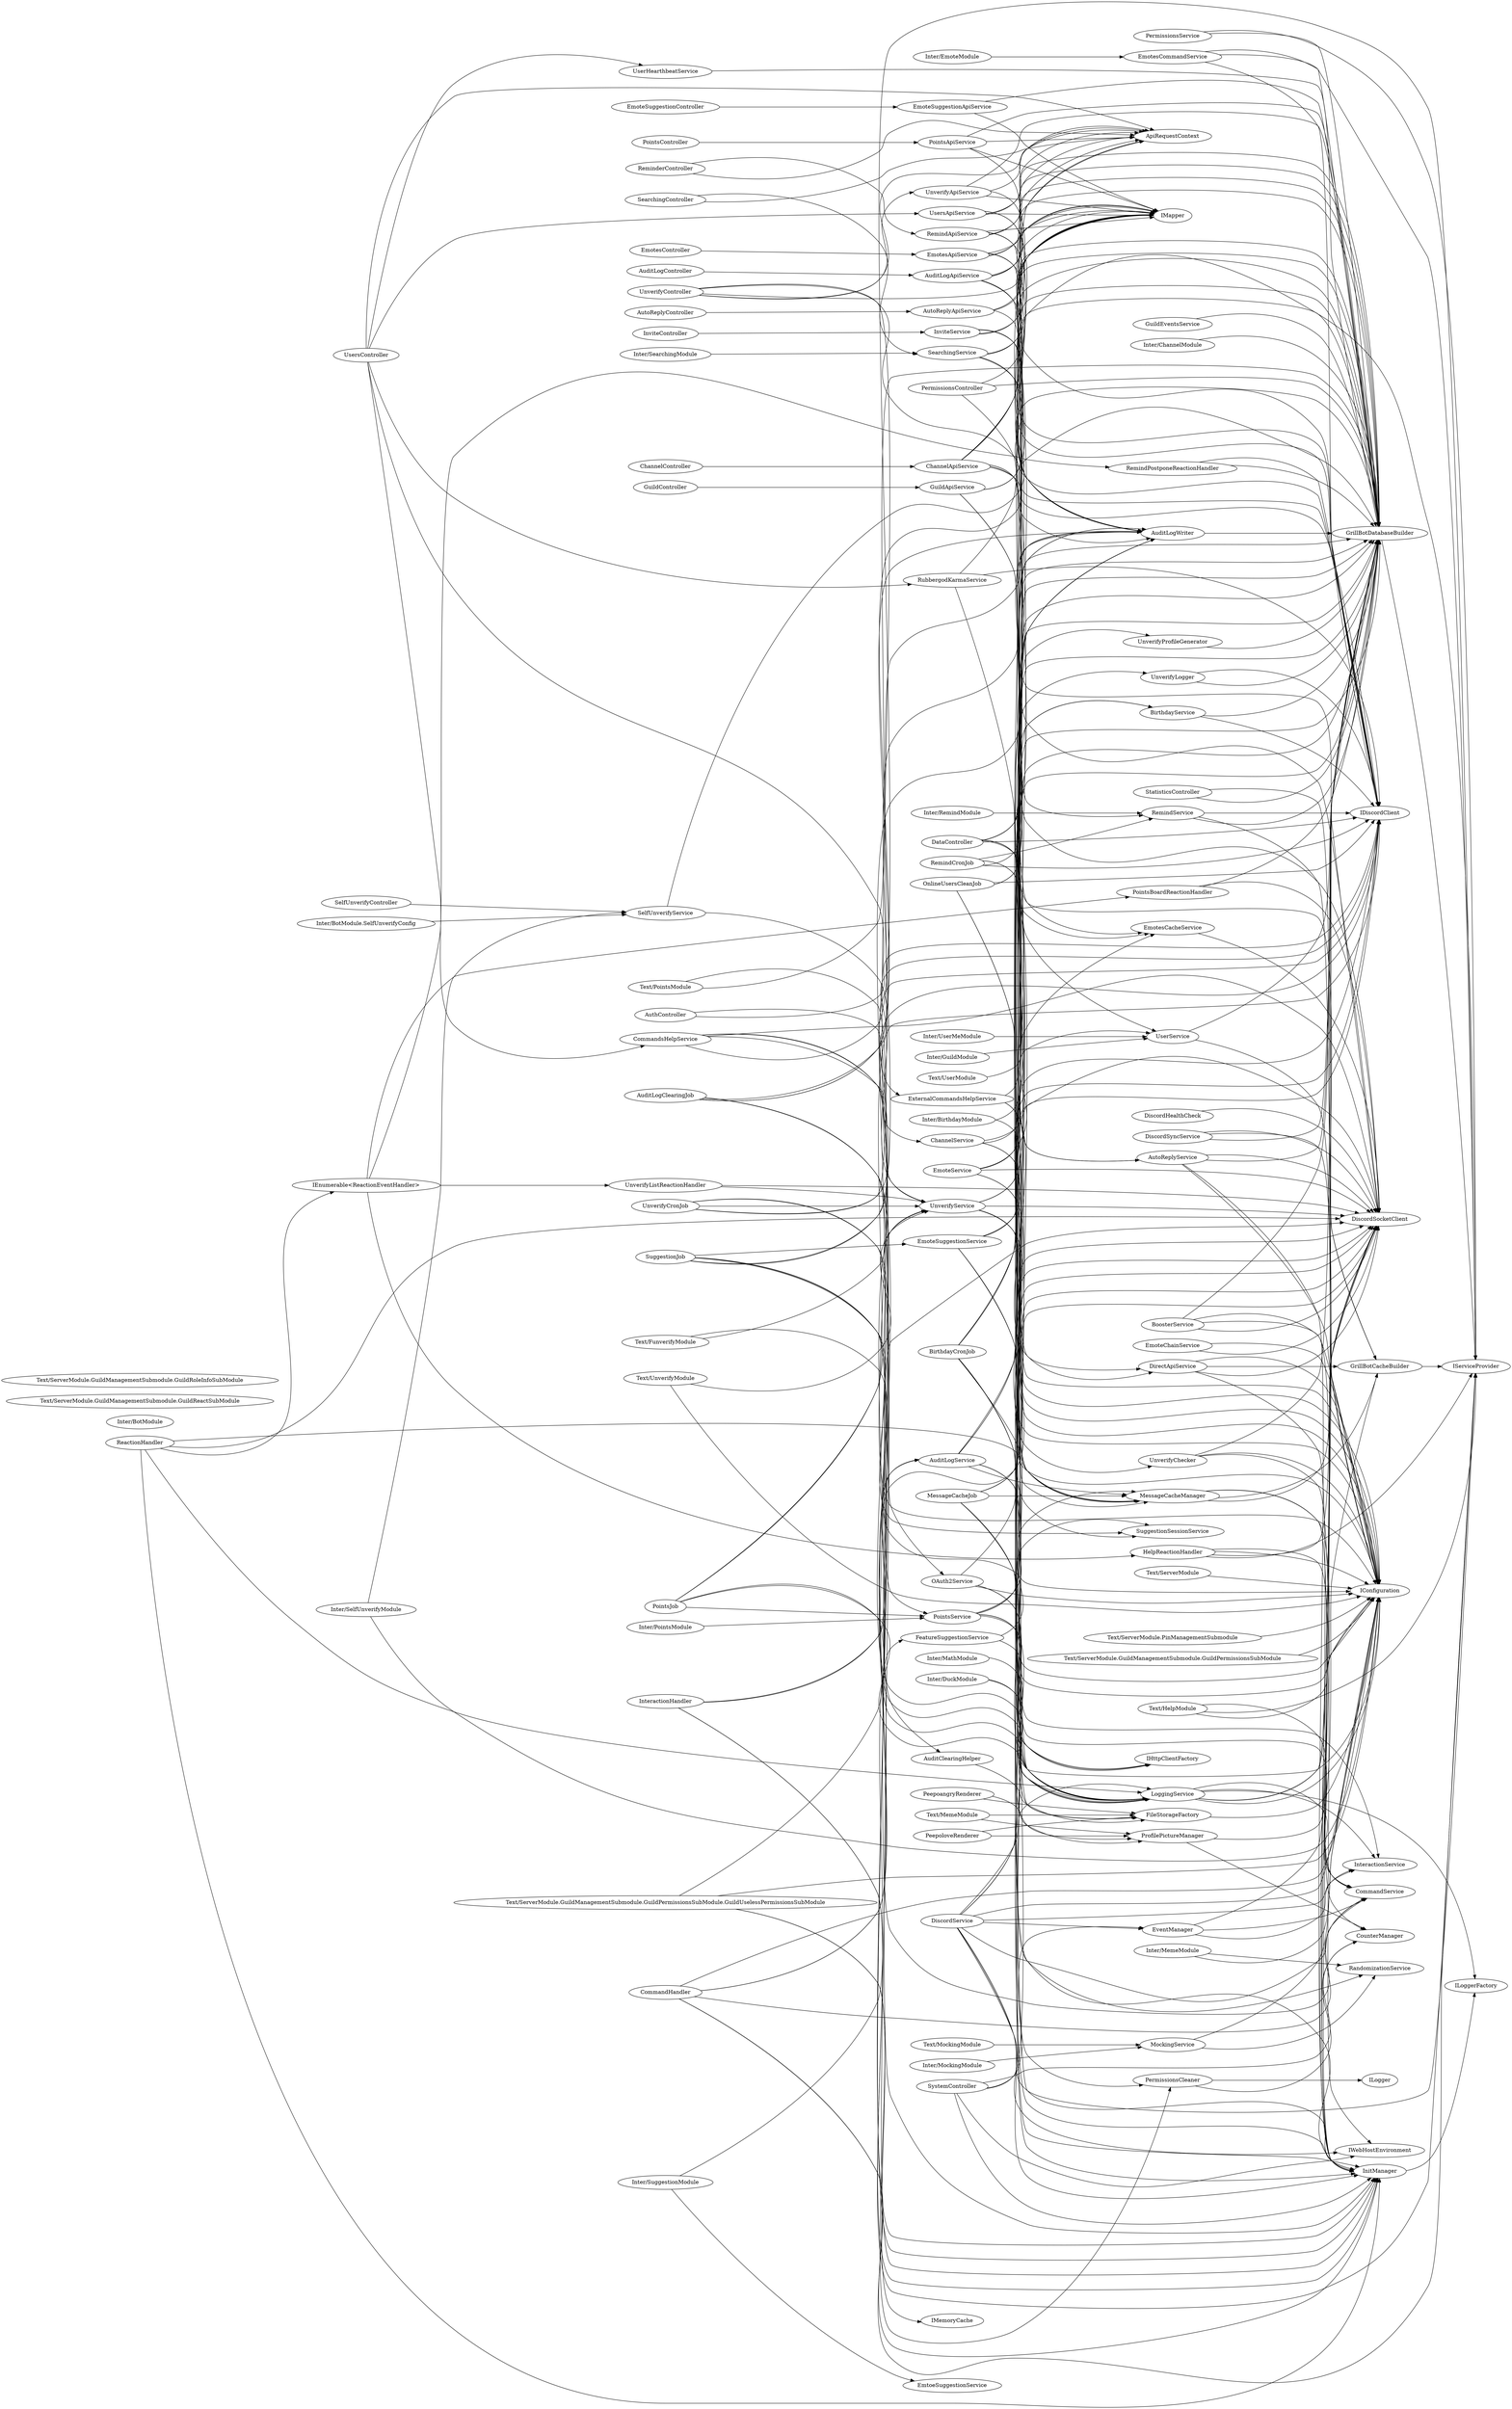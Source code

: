 digraph GrillBot {
    rankdir=LR
    
    AuditLogController -> { AuditLogApiService }
    AuthController -> { OAuth2Service IDiscordClient }
    AutoReplyController -> { AutoReplyApiService }
    ChannelController -> { ChannelApiService }
    DataController -> { IDiscordClient CommandService IConfiguration InteractionService EmotesCacheService IMapper GrillBotDatabaseBuilder ApiRequestContext }
    EmotesController -> EmotesApiService
    EmoteSuggestionController -> EmoteSuggestionApiService
    GuildController -> { GuildApiService }
    InviteController -> InviteService
    PermissionsController -> { DiscordSocketClient IMapper GrillBotDatabaseBuilder }
    PointsController -> { PointsApiService }
    ReminderController -> { RemindApiService ApiRequestContext }
    SearchingController -> { SearchingService ApiRequestContext }
    SelfUnverifyController -> SelfUnverifyService
    StatisticsController -> { GrillBotDatabaseBuilder GrillBotCacheBuilder }
    SystemController -> { IWebHostEnvironment DiscordSocketClient InitManager CounterManager EventManager }
    UnverifyController -> { UnverifyService IDiscordClient IMapper UnverifyApiService ApiRequestContext }
    UsersController -> { CommandsHelpService ExternalCommandsHelpService UsersApiService RubbergodKarmaService ApiRequestContext UserHearthbeatService }
    
    AuditClearingHelper -> { FileStorageFactory }
    AuditLogService -> { DiscordSocketClient GrillBotDatabaseBuilder MessageCacheManager FileStorageFactory InitManager AuditLogWriter }
    AuditLogApiService -> { GrillBotDatabaseBuilder IMapper FileStorageFactory ApiRequestContext AuditLogWriter }
    AuditLogClearingJob -> { LoggingService AuditLogWriter IDiscordClient GrillBotDatabaseBuilder InitManager AuditClearingHelper }
    AuditLogWriter -> { GrillBotDatabaseBuilder }
    
    BirthdayCronJob -> { IConfiguration BirthdayService LoggingService AuditLogWriter IDiscordClient InitManager }
    BirthdayService -> { IDiscordClient GrillBotDatabaseBuilder }
    
    CommandsHelpService -> { DiscordSocketClient CommandService ChannelService IServiceProvider IConfiguration }
    ExternalCommandsHelpService -> { DirectApiService IConfiguration IServiceProvider }
    DirectApiService -> { DiscordSocketClient IConfiguration InitManager GrillBotCacheBuilder }
    
    DiscordHealthCheck -> DiscordSocketClient
    DiscordService -> { DiscordSocketClient IConfiguration IServiceProvider CommandService LoggingService IWebHostEnvironment InitManager InteractionService AuditLogWriter EventManager }
    DiscordSyncService -> { DiscordSocketClient GrillBotDatabaseBuilder InitManager }
    
    EmoteChainService -> { IConfiguration DiscordSocketClient }
    EmotesApiService -> { GrillBotDatabaseBuilder EmotesCacheService IMapper ApiRequestContext AuditLogWriter }
    EmotesCacheService -> DiscordSocketClient
    EmotesCommandService -> { IServiceProvider GrillBotDatabaseBuilder IDiscordClient }
    EmoteService -> { DiscordSocketClient GrillBotDatabaseBuilder IConfiguration MessageCacheManager EmotesCacheService }
    
    GuildApiService -> { GrillBotDatabaseBuilder DiscordSocketClient IMapper GrillBotCacheBuilder }
    GuildEventsService -> GrillBotDatabaseBuilder
    
    ChannelService -> { DiscordSocketClient GrillBotDatabaseBuilder IConfiguration MessageCacheManager }
    ChannelApiService -> { GrillBotDatabaseBuilder IMapper IDiscordClient MessageCacheManager AutoReplyService ApiRequestContext AuditLogWriter }
    
    PeepoangryRenderer -> { FileStorageFactory ProfilePictureManager }
    PeepoloveRenderer -> { FileStorageFactory ProfilePictureManager }
    
    LoggingService -> { DiscordSocketClient CommandService ILoggerFactory IConfiguration GrillBotDatabaseBuilder InteractionService }
    
    PermissionsCleaner -> { CounterManager ILogger }
    PermissionsService -> { GrillBotDatabaseBuilder IServiceProvider }
    
    RemindCronJob -> { LoggingService AuditLogWriter IDiscordClient RemindService InitManager }
    RemindService -> { IDiscordClient GrillBotDatabaseBuilder IConfiguration }
    RemindApiService -> { GrillBotDatabaseBuilder IMapper ApiRequestContext RemindService AuditLogWriter }
    
    EmoteSuggestionApiService -> { GrillBotDatabaseBuilder IMapper }
    EmoteSuggestionService -> { SuggestionSessionService GrillBotDatabaseBuilder IDiscordClient MessageCacheManager }
    FeatureSuggestionService -> { SuggestionSessionService IConfiguration }
    SuggestionJob -> { LoggingService AuditLogWriter IDiscordClient InitManager EmoteSuggestionService SuggestionSessionService }
    
    SelfUnverifyService -> { UnverifyService GrillBotDatabaseBuilder }
    UnverifyApiService -> { GrillBotDatabaseBuilder IMapper IDiscordClient ApiRequestContext }
    UnverifyChecker -> { GrillBotDatabaseBuilder IConfiguration IWebHostEnvironment }
    UnverifyCronJob -> { LoggingService AuditLogWriter IDiscordClient UnverifyService InitManager }
    UnverifyLogger -> { IDiscordClient GrillBotDatabaseBuilder }
    UnverifyProfileGenerator -> GrillBotDatabaseBuilder
    UnverifyService -> { DiscordSocketClient UnverifyChecker UnverifyProfileGenerator UnverifyLogger GrillBotDatabaseBuilder LoggingService PermissionsCleaner }
    
    OnlineUsersCleanJob -> { LoggingService AuditLogWriter IDiscordClient GrillBotDatabaseBuilder InitManager }
    
    PointsApiService -> { GrillBotDatabaseBuilder IMapper IDiscordClient ApiRequestContext }
    PointsJob -> { LoggingService AuditLogWriter IDiscordClient InitManager PointsService }
    PointsService -> { DiscordSocketClient GrillBotDatabaseBuilder IConfiguration MessageCacheManager RandomizationService ProfilePictureManager }
    
    UserService -> { GrillBotDatabaseBuilder IConfiguration }
    UsersApiService -> { GrillBotDatabaseBuilder IMapper IDiscordClient ApiRequestContext AuditLogWriter }
    RubbergodKarmaService -> { DirectApiService IDiscordClient IMapper }
    UserHearthbeatService -> { GrillBotDatabaseBuilder }
   
    AutoReplyApiService -> { AutoReplyService GrillBotDatabaseBuilder IMapper }
    AutoReplyService -> { IConfiguration DiscordSocketClient GrillBotDatabaseBuilder InitManager }
    
    BoosterService -> { DiscordSocketClient GrillBotDatabaseBuilder IConfiguration InitManager }
    
    InviteService -> { DiscordSocketClient GrillBotDatabaseBuilder IMapper AuditLogWriter }
    MessageCacheJob -> { LoggingService AuditLogWriter IDiscordClient InitManager MessageCacheManager }
    
    MockingService -> { IConfiguration RandomizationService }
    
    OAuth2Service -> { IConfiguration GrillBotDatabaseBuilder LoggingService IHttpClientFactory }
    
    SearchingService -> { IDiscordClient GrillBotDatabaseBuilder UserService IMapper }
    
    CommandHandler -> { DiscordSocketClient CommandService IServiceProvider IConfiguration AuditLogService InitManager }
    InteractionHandler -> { DiscordSocketClient IServiceProvider InitManager AuditLogService }
    ReactionHandler -> { DiscordSocketClient "IEnumerable<ReactionEventHandler>" MessageCacheManager InitManager LoggingService }
    
    "IEnumerable<ReactionEventHandler>" -> "HelpReactionHandler"
    "IEnumerable<ReactionEventHandler>" -> "PointsBoardReactionHandler"
    "IEnumerable<ReactionEventHandler>" -> "UnverifyListReactionHandler"
    "IEnumerable<ReactionEventHandler>" -> "RemindPostponeReactionHandler"
    HelpReactionHandler -> { CommandService DiscordSocketClient IServiceProvider IConfiguration }
    PointsBoardReactionHandler -> { GrillBotDatabaseBuilder DiscordSocketClient }
    RemindPostponeReactionHandler -> { GrillBotDatabaseBuilder IDiscordClient }
    UnverifyListReactionHandler -> { DiscordSocketClient UnverifyService }
    
    "Inter/SelfUnverifyModule" -> { SelfUnverifyService IConfiguration }
    "Inter/UserMeModule" -> UserService
    "Inter/BirthdayModule" -> { BirthdayService IConfiguration }
    "Inter/BotModule"
    "Inter/BotModule.SelfUnverifyConfig" -> SelfUnverifyService
    "Inter/DuckModule" -> { IHttpClientFactory IConfiguration }
    "Inter/EmoteModule" -> EmotesCommandService
    "Inter/GuildModule" -> UserService
    "Inter/ChannelModule" -> { GrillBotDatabaseBuilder }
    "Inter/MathModule" -> IHttpClientFactory
    "Inter/MemeModule" -> { RandomizationService IConfiguration }
    "Inter/MockingModule" -> MockingService
    "Inter/PointsModule" -> PointsService
    "Inter/RemindModule" -> RemindService
    "Inter/SearchingModule" -> SearchingService
    "Inter/SuggestionModule" -> { EmtoeSuggestionService FeatureSuggestionService }
    
    "Text/ServerModule" -> "IConfiguration"
    "Text/ServerModule.PinManagementSubmodule" -> "IConfiguration"
    "Text/ServerModule.GuildManagementSubmodule.GuildPermissionsSubModule" -> "IConfiguration"
    "Text/ServerModule.GuildManagementSubmodule.GuildPermissionsSubModule.GuildUselessPermissionsSubModule" -> { IMemoryCache IConfiguration PermissionsCleaner UnverifyService }
    "Text/ServerModule.GuildManagementSubmodule.GuildReactSubModule"
    "Text/ServerModule.GuildManagementSubmodule.GuildRoleInfoSubModule"
    "Text/PointsModule" -> { PointsService GrillBotDatabaseBuilder }
    "Text/MockingModule" -> "MockingService"
    "Text/MemeModule" -> { FileStorageFactory ProfilePictureManager }
    "Text/HelpModule" -> { CommandService IServiceProvider IConfiguration }
    "Text/UserModule" -> "UserService"
    "Text/UnverifyModule" -> { UnverifyService IConfiguration }
    "Text/FunverifyModule" -> { UnverifyService IConfiguration }
    
    MessageCacheManager -> { DiscordSocketClient InitManager GrillBotCacheBuilder CounterManager }
    ProfilePictureManager -> { GrillBotCacheBuilder CounterManager }
    GrillBotCacheBuilder -> { IServiceProvider }
    
    GrillBotDatabaseBuilder -> { IServiceProvider }
    
    EventManager -> { DiscordSocketClient InteractionService CommandService }
    InitManager -> ILoggerFactory
    FileStorageFactory -> IConfiguration
}
